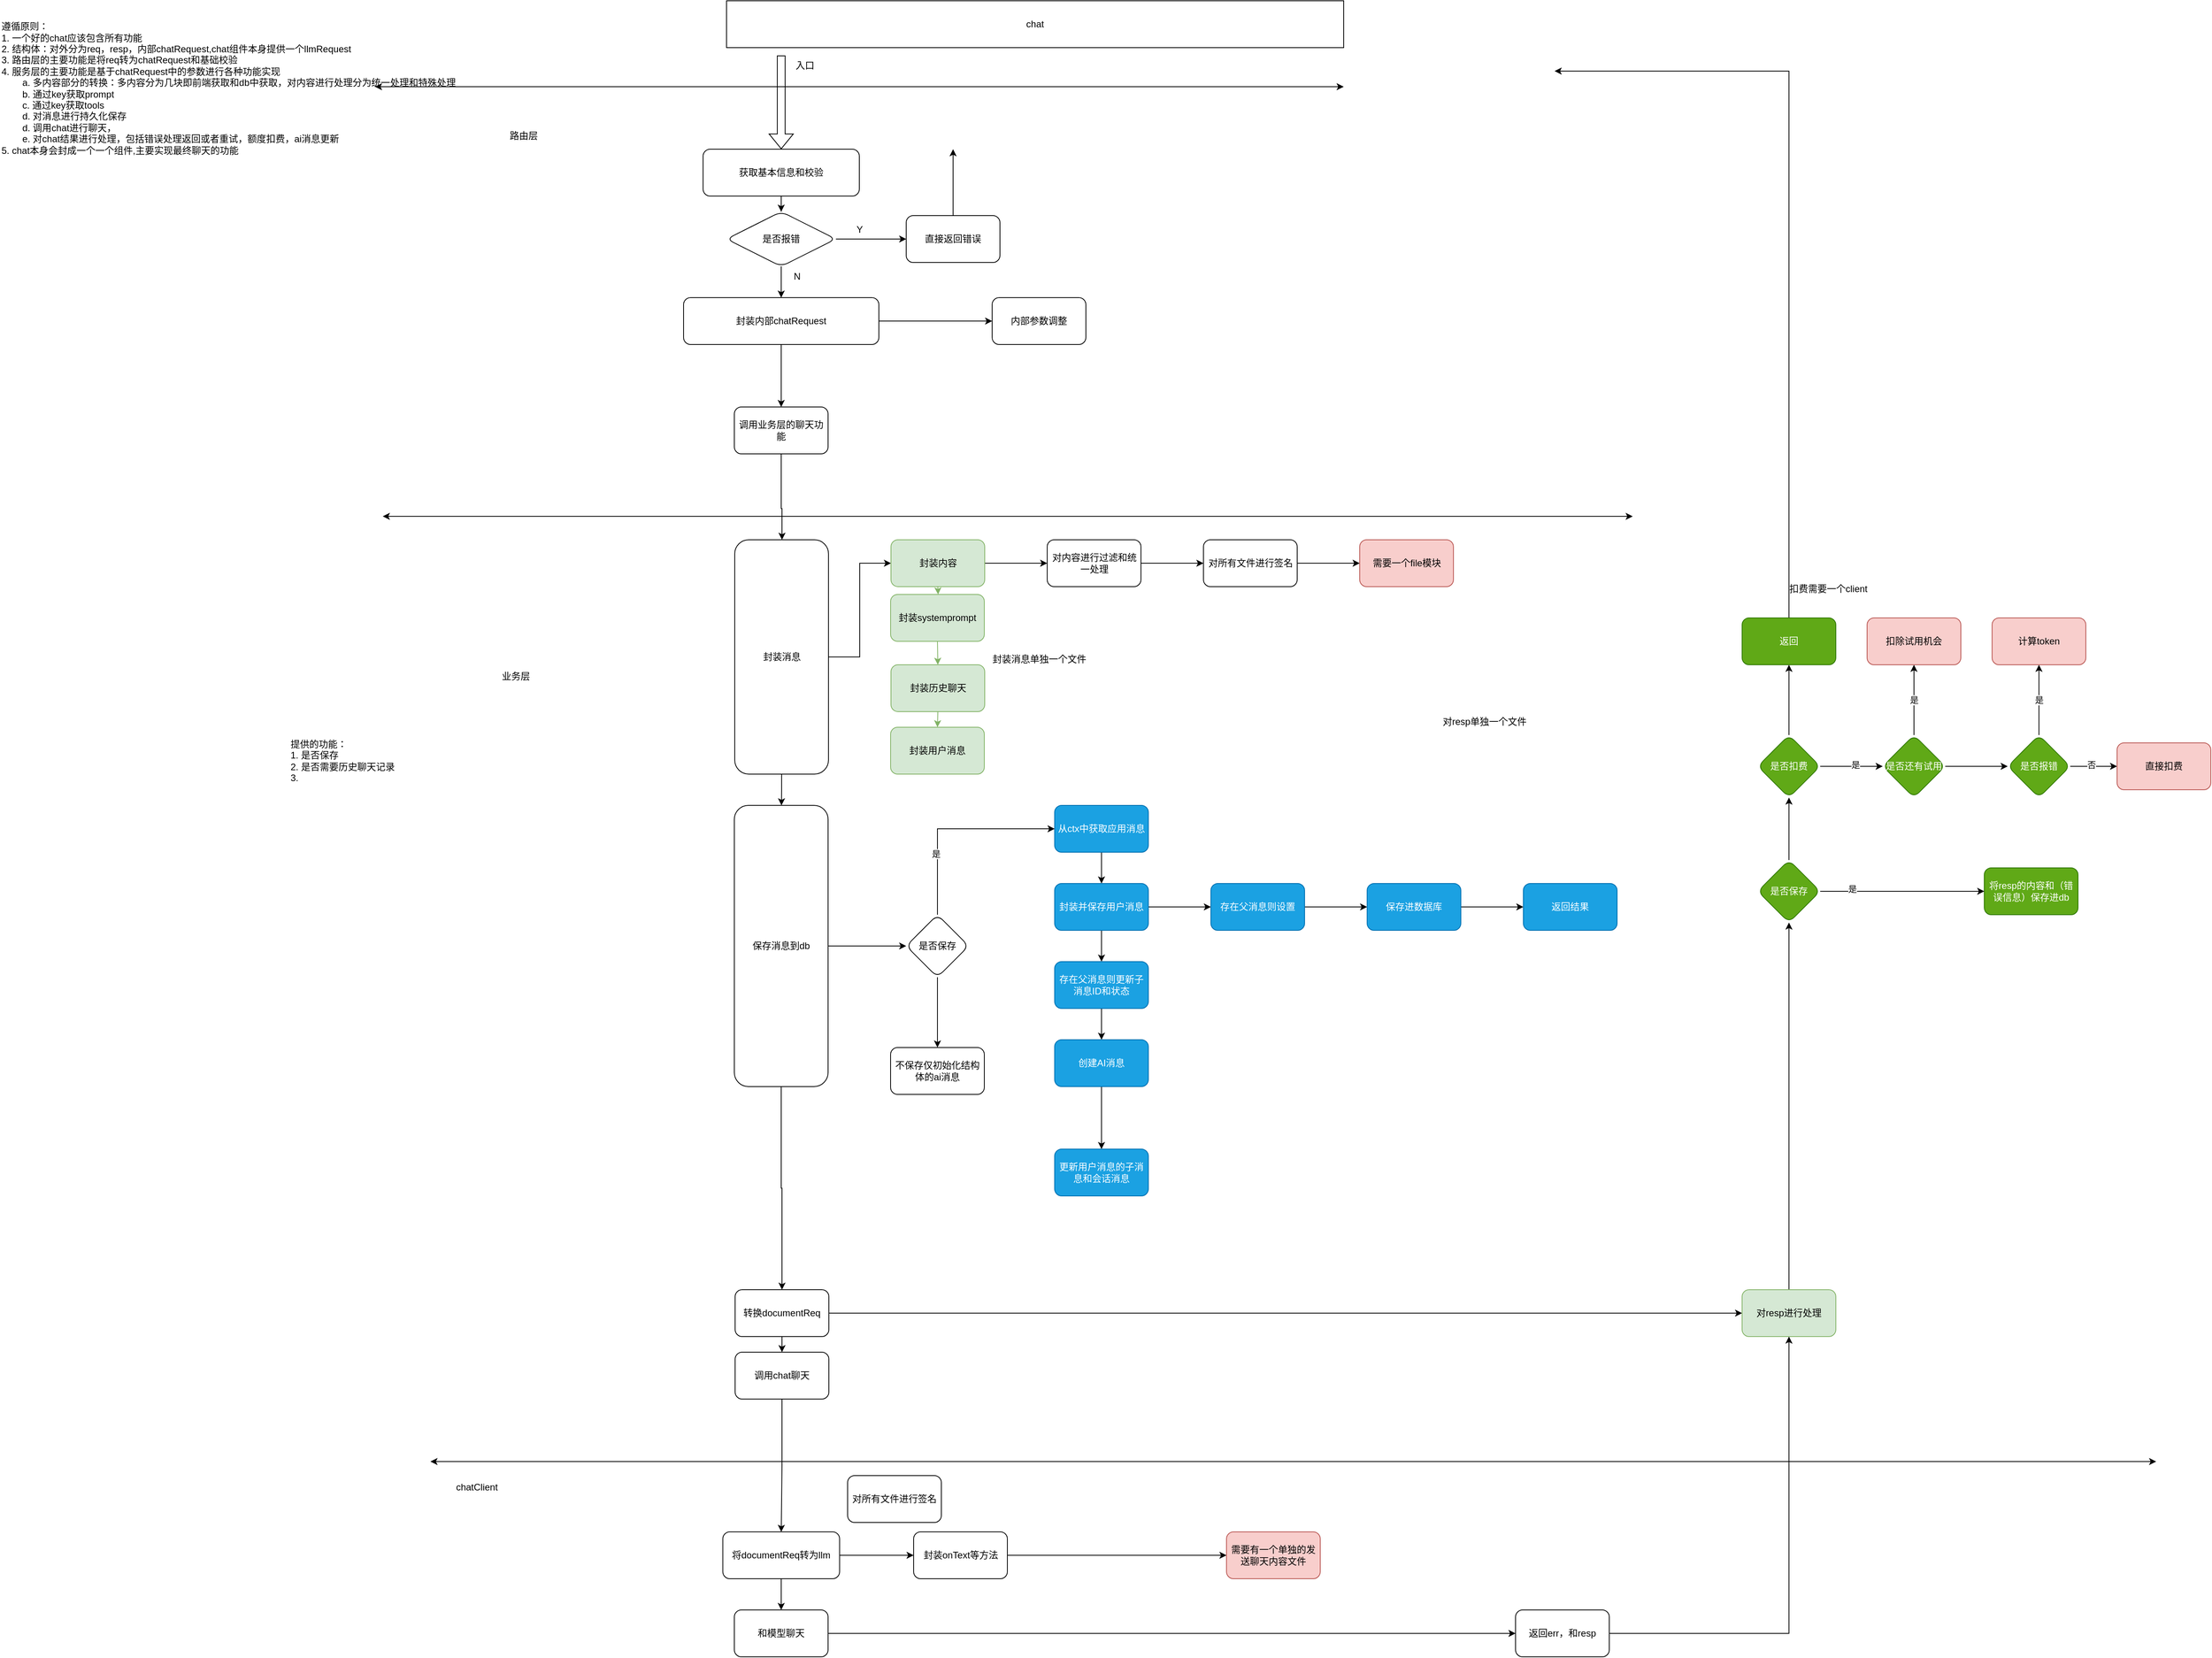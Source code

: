 <mxfile version="27.1.6">
  <diagram id="C5RBs43oDa-KdzZeNtuy" name="Page-1">
    <mxGraphModel dx="2672" dy="689" grid="1" gridSize="10" guides="1" tooltips="1" connect="1" arrows="1" fold="1" page="1" pageScale="1" pageWidth="827" pageHeight="1169" math="0" shadow="0">
      <root>
        <mxCell id="WIyWlLk6GJQsqaUBKTNV-0" />
        <mxCell id="WIyWlLk6GJQsqaUBKTNV-1" parent="WIyWlLk6GJQsqaUBKTNV-0" />
        <mxCell id="LP8oODeriV-j-1VuSuoN-0" value="chat" style="rounded=0;whiteSpace=wrap;html=1;" vertex="1" parent="WIyWlLk6GJQsqaUBKTNV-1">
          <mxGeometry x="20" y="130" width="790" height="60" as="geometry" />
        </mxCell>
        <mxCell id="LP8oODeriV-j-1VuSuoN-3" value="" style="shape=flexArrow;endArrow=classic;html=1;rounded=0;" edge="1" parent="WIyWlLk6GJQsqaUBKTNV-1">
          <mxGeometry width="50" height="50" relative="1" as="geometry">
            <mxPoint x="90" y="200" as="sourcePoint" />
            <mxPoint x="90" y="320" as="targetPoint" />
          </mxGeometry>
        </mxCell>
        <mxCell id="LP8oODeriV-j-1VuSuoN-4" value="" style="endArrow=classic;startArrow=classic;html=1;rounded=0;" edge="1" parent="WIyWlLk6GJQsqaUBKTNV-1">
          <mxGeometry width="50" height="50" relative="1" as="geometry">
            <mxPoint x="-430" y="240" as="sourcePoint" />
            <mxPoint x="810" y="240" as="targetPoint" />
            <Array as="points">
              <mxPoint x="420" y="240" />
            </Array>
          </mxGeometry>
        </mxCell>
        <mxCell id="LP8oODeriV-j-1VuSuoN-17" value="" style="edgeStyle=orthogonalEdgeStyle;rounded=0;orthogonalLoop=1;jettySize=auto;html=1;" edge="1" parent="WIyWlLk6GJQsqaUBKTNV-1" source="LP8oODeriV-j-1VuSuoN-5" target="LP8oODeriV-j-1VuSuoN-16">
          <mxGeometry relative="1" as="geometry" />
        </mxCell>
        <mxCell id="LP8oODeriV-j-1VuSuoN-5" value="获取基本信息和校验" style="rounded=1;whiteSpace=wrap;html=1;" vertex="1" parent="WIyWlLk6GJQsqaUBKTNV-1">
          <mxGeometry x="-10" y="320" width="200" height="60" as="geometry" />
        </mxCell>
        <mxCell id="LP8oODeriV-j-1VuSuoN-7" value="入口" style="text;html=1;align=center;verticalAlign=middle;resizable=0;points=[];autosize=1;strokeColor=none;fillColor=none;" vertex="1" parent="WIyWlLk6GJQsqaUBKTNV-1">
          <mxGeometry x="95" y="198" width="50" height="30" as="geometry" />
        </mxCell>
        <mxCell id="LP8oODeriV-j-1VuSuoN-8" value="路由层" style="text;html=1;align=center;verticalAlign=middle;resizable=0;points=[];autosize=1;strokeColor=none;fillColor=none;" vertex="1" parent="WIyWlLk6GJQsqaUBKTNV-1">
          <mxGeometry x="-270" y="288" width="60" height="30" as="geometry" />
        </mxCell>
        <mxCell id="LP8oODeriV-j-1VuSuoN-9" value="" style="endArrow=classic;startArrow=classic;html=1;rounded=0;" edge="1" parent="WIyWlLk6GJQsqaUBKTNV-1">
          <mxGeometry width="50" height="50" relative="1" as="geometry">
            <mxPoint x="-420" y="790" as="sourcePoint" />
            <mxPoint x="1180" y="790" as="targetPoint" />
            <Array as="points">
              <mxPoint x="790" y="790" />
            </Array>
          </mxGeometry>
        </mxCell>
        <mxCell id="LP8oODeriV-j-1VuSuoN-10" value="业务层" style="text;html=1;align=center;verticalAlign=middle;resizable=0;points=[];autosize=1;strokeColor=none;fillColor=none;" vertex="1" parent="WIyWlLk6GJQsqaUBKTNV-1">
          <mxGeometry x="-280" y="980" width="60" height="30" as="geometry" />
        </mxCell>
        <mxCell id="LP8oODeriV-j-1VuSuoN-11" value="遵循原则：&lt;div&gt;1. 一个好的chat应该包含所有功能&lt;/div&gt;&lt;div&gt;2. 结构体：对外分为req，resp，内部chatRequest,chat组件本身提供一个llmRequest&lt;/div&gt;&lt;div&gt;3. 路由层的主要功能是将req转为&lt;span style=&quot;background-color: transparent; color: light-dark(rgb(0, 0, 0), rgb(255, 255, 255));&quot;&gt;chatRequest和基础校验&lt;/span&gt;&lt;/div&gt;&lt;div&gt;&lt;span style=&quot;background-color: transparent; color: light-dark(rgb(0, 0, 0), rgb(255, 255, 255));&quot;&gt;4. 服务层的主要功能是基于&lt;/span&gt;&lt;span style=&quot;background-color: transparent; color: light-dark(rgb(0, 0, 0), rgb(255, 255, 255));&quot;&gt;chatRequest中的参数进行各种功能实现&lt;/span&gt;&lt;/div&gt;&lt;div&gt;&lt;span style=&quot;background-color: transparent; color: light-dark(rgb(0, 0, 0), rgb(255, 255, 255));&quot;&gt;&lt;span style=&quot;white-space: pre;&quot;&gt;&#x9;&lt;/span&gt;a. 多内容部分的转换：多内容分为几块即前端获取和db中获取，对内容进行处理分为统一处理和特殊处理&lt;br&gt;&lt;/span&gt;&lt;/div&gt;&lt;div&gt;&lt;span style=&quot;background-color: transparent; color: light-dark(rgb(0, 0, 0), rgb(255, 255, 255));&quot;&gt;&lt;span style=&quot;white-space: pre;&quot;&gt;&#x9;&lt;/span&gt;b. 通过key获取prompt&lt;/span&gt;&lt;/div&gt;&lt;div&gt;&lt;span style=&quot;background-color: transparent; color: light-dark(rgb(0, 0, 0), rgb(255, 255, 255));&quot;&gt;&lt;span style=&quot;white-space: pre;&quot;&gt;&lt;span style=&quot;white-space: pre;&quot;&gt;&#x9;&lt;/span&gt;c. 通过key获取tools&lt;/span&gt;&lt;/span&gt;&lt;/div&gt;&lt;div&gt;&lt;span style=&quot;background-color: transparent; color: light-dark(rgb(0, 0, 0), rgb(255, 255, 255));&quot;&gt;&lt;span style=&quot;white-space: pre;&quot;&gt;&lt;span style=&quot;white-space: pre;&quot;&gt;&#x9;&lt;/span&gt;d. 对消息进行持久化保存&lt;br&gt;&lt;/span&gt;&lt;/span&gt;&lt;/div&gt;&lt;div&gt;&lt;span style=&quot;background-color: transparent; color: light-dark(rgb(0, 0, 0), rgb(255, 255, 255));&quot;&gt;&lt;span style=&quot;white-space: pre;&quot;&gt;&lt;span style=&quot;white-space: pre;&quot;&gt;&#x9;&lt;/span&gt;d. 调用chat进行聊天，&lt;br&gt;&lt;/span&gt;&lt;span style=&quot;white-space: pre;&quot;&gt;&#x9;&lt;/span&gt;e. 对chat结果进行处理，包括错误处理返回或者重试，额度扣费，ai消息更新&lt;br&gt;&lt;/span&gt;&lt;/div&gt;&lt;div&gt;&lt;span style=&quot;background-color: transparent; color: light-dark(rgb(0, 0, 0), rgb(255, 255, 255));&quot;&gt;5.&amp;nbsp;&lt;/span&gt;&lt;span style=&quot;background-color: transparent; color: light-dark(rgb(0, 0, 0), rgb(255, 255, 255));&quot;&gt;chat本身会封成一个一个组件,主要实现最终聊天的功能&lt;/span&gt;&lt;/div&gt;&lt;div&gt;&lt;span style=&quot;background-color: transparent; color: light-dark(rgb(0, 0, 0), rgb(255, 255, 255));&quot;&gt;&lt;span style=&quot;white-space: pre;&quot;&gt;&#x9;&lt;/span&gt;&lt;br&gt;&lt;/span&gt;&lt;/div&gt;&lt;div&gt;&lt;span style=&quot;background-color: transparent; color: light-dark(rgb(0, 0, 0), rgb(255, 255, 255));&quot;&gt;&lt;br&gt;&lt;/span&gt;&lt;/div&gt;&lt;div&gt;&lt;span style=&quot;background-color: transparent; color: light-dark(rgb(0, 0, 0), rgb(255, 255, 255));&quot;&gt;&lt;br&gt;&lt;/span&gt;&lt;/div&gt;&lt;div&gt;&lt;span style=&quot;background-color: transparent; color: light-dark(rgb(0, 0, 0), rgb(255, 255, 255));&quot;&gt;&lt;br&gt;&lt;/span&gt;&lt;/div&gt;&lt;div&gt;&lt;span style=&quot;background-color: transparent; color: light-dark(rgb(0, 0, 0), rgb(255, 255, 255));&quot;&gt;&lt;br&gt;&lt;/span&gt;&lt;/div&gt;&lt;div&gt;&lt;span style=&quot;background-color: transparent; color: light-dark(rgb(0, 0, 0), rgb(255, 255, 255));&quot;&gt;&lt;br&gt;&lt;/span&gt;&lt;/div&gt;&lt;div&gt;&lt;br&gt;&lt;/div&gt;&lt;div&gt;&lt;br&gt;&lt;/div&gt;&lt;div&gt;&lt;br&gt;&lt;/div&gt;&lt;div&gt;&lt;br&gt;&lt;/div&gt;&lt;div&gt;&lt;br&gt;&lt;/div&gt;&lt;div&gt;&lt;br&gt;&lt;/div&gt;&lt;div&gt;&lt;br&gt;&lt;/div&gt;&lt;div&gt;&lt;br&gt;&lt;/div&gt;&lt;div&gt;&lt;br&gt;&lt;/div&gt;" style="text;html=1;align=left;verticalAlign=middle;resizable=0;points=[];autosize=1;strokeColor=none;fillColor=none;" vertex="1" parent="WIyWlLk6GJQsqaUBKTNV-1">
          <mxGeometry x="-910" y="150" width="600" height="400" as="geometry" />
        </mxCell>
        <mxCell id="LP8oODeriV-j-1VuSuoN-27" value="" style="edgeStyle=orthogonalEdgeStyle;rounded=0;orthogonalLoop=1;jettySize=auto;html=1;" edge="1" parent="WIyWlLk6GJQsqaUBKTNV-1" source="LP8oODeriV-j-1VuSuoN-12" target="LP8oODeriV-j-1VuSuoN-26">
          <mxGeometry relative="1" as="geometry" />
        </mxCell>
        <mxCell id="LP8oODeriV-j-1VuSuoN-168" value="" style="edgeStyle=orthogonalEdgeStyle;rounded=0;orthogonalLoop=1;jettySize=auto;html=1;" edge="1" parent="WIyWlLk6GJQsqaUBKTNV-1" source="LP8oODeriV-j-1VuSuoN-12" target="LP8oODeriV-j-1VuSuoN-167">
          <mxGeometry relative="1" as="geometry" />
        </mxCell>
        <mxCell id="LP8oODeriV-j-1VuSuoN-12" value="封装&lt;span style=&quot;text-align: left; text-wrap-mode: nowrap;&quot;&gt;内部chatRequest&lt;/span&gt;" style="whiteSpace=wrap;html=1;rounded=1;" vertex="1" parent="WIyWlLk6GJQsqaUBKTNV-1">
          <mxGeometry x="-35" y="510" width="250" height="60" as="geometry" />
        </mxCell>
        <mxCell id="LP8oODeriV-j-1VuSuoN-18" value="" style="edgeStyle=orthogonalEdgeStyle;rounded=0;orthogonalLoop=1;jettySize=auto;html=1;" edge="1" parent="WIyWlLk6GJQsqaUBKTNV-1" source="LP8oODeriV-j-1VuSuoN-16" target="LP8oODeriV-j-1VuSuoN-12">
          <mxGeometry relative="1" as="geometry" />
        </mxCell>
        <mxCell id="LP8oODeriV-j-1VuSuoN-21" value="" style="edgeStyle=orthogonalEdgeStyle;rounded=0;orthogonalLoop=1;jettySize=auto;html=1;" edge="1" parent="WIyWlLk6GJQsqaUBKTNV-1" source="LP8oODeriV-j-1VuSuoN-16" target="LP8oODeriV-j-1VuSuoN-20">
          <mxGeometry relative="1" as="geometry" />
        </mxCell>
        <mxCell id="LP8oODeriV-j-1VuSuoN-16" value="是否报错" style="rhombus;whiteSpace=wrap;html=1;rounded=1;" vertex="1" parent="WIyWlLk6GJQsqaUBKTNV-1">
          <mxGeometry x="20" y="400" width="140" height="70" as="geometry" />
        </mxCell>
        <mxCell id="LP8oODeriV-j-1VuSuoN-19" value="N" style="text;html=1;align=center;verticalAlign=middle;resizable=0;points=[];autosize=1;strokeColor=none;fillColor=none;" vertex="1" parent="WIyWlLk6GJQsqaUBKTNV-1">
          <mxGeometry x="95" y="468" width="30" height="30" as="geometry" />
        </mxCell>
        <mxCell id="LP8oODeriV-j-1VuSuoN-24" style="edgeStyle=orthogonalEdgeStyle;rounded=0;orthogonalLoop=1;jettySize=auto;html=1;exitX=0.5;exitY=0;exitDx=0;exitDy=0;" edge="1" parent="WIyWlLk6GJQsqaUBKTNV-1" source="LP8oODeriV-j-1VuSuoN-20">
          <mxGeometry relative="1" as="geometry">
            <mxPoint x="310" y="320" as="targetPoint" />
          </mxGeometry>
        </mxCell>
        <mxCell id="LP8oODeriV-j-1VuSuoN-20" value="直接返回错误" style="whiteSpace=wrap;html=1;rounded=1;" vertex="1" parent="WIyWlLk6GJQsqaUBKTNV-1">
          <mxGeometry x="250" y="405" width="120" height="60" as="geometry" />
        </mxCell>
        <mxCell id="LP8oODeriV-j-1VuSuoN-22" value="Y" style="text;html=1;align=center;verticalAlign=middle;resizable=0;points=[];autosize=1;strokeColor=none;fillColor=none;" vertex="1" parent="WIyWlLk6GJQsqaUBKTNV-1">
          <mxGeometry x="175" y="408" width="30" height="30" as="geometry" />
        </mxCell>
        <mxCell id="LP8oODeriV-j-1VuSuoN-28" style="edgeStyle=orthogonalEdgeStyle;rounded=0;orthogonalLoop=1;jettySize=auto;html=1;exitX=0.5;exitY=1;exitDx=0;exitDy=0;" edge="1" parent="WIyWlLk6GJQsqaUBKTNV-1" source="LP8oODeriV-j-1VuSuoN-26">
          <mxGeometry relative="1" as="geometry">
            <mxPoint x="91" y="820" as="targetPoint" />
            <Array as="points">
              <mxPoint x="90" y="780" />
              <mxPoint x="91" y="780" />
            </Array>
          </mxGeometry>
        </mxCell>
        <mxCell id="LP8oODeriV-j-1VuSuoN-26" value="调用业务层的聊天功能" style="whiteSpace=wrap;html=1;rounded=1;" vertex="1" parent="WIyWlLk6GJQsqaUBKTNV-1">
          <mxGeometry x="30" y="650" width="120" height="60" as="geometry" />
        </mxCell>
        <mxCell id="LP8oODeriV-j-1VuSuoN-49" value="" style="edgeStyle=orthogonalEdgeStyle;rounded=0;orthogonalLoop=1;jettySize=auto;html=1;" edge="1" parent="WIyWlLk6GJQsqaUBKTNV-1" source="LP8oODeriV-j-1VuSuoN-29" target="LP8oODeriV-j-1VuSuoN-48">
          <mxGeometry relative="1" as="geometry" />
        </mxCell>
        <mxCell id="LP8oODeriV-j-1VuSuoN-77" style="edgeStyle=orthogonalEdgeStyle;rounded=0;orthogonalLoop=1;jettySize=auto;html=1;exitX=0.5;exitY=1;exitDx=0;exitDy=0;" edge="1" parent="WIyWlLk6GJQsqaUBKTNV-1" source="LP8oODeriV-j-1VuSuoN-29">
          <mxGeometry relative="1" as="geometry">
            <mxPoint x="90.333" y="1160" as="targetPoint" />
          </mxGeometry>
        </mxCell>
        <mxCell id="LP8oODeriV-j-1VuSuoN-29" value="封装消息" style="rounded=1;whiteSpace=wrap;html=1;" vertex="1" parent="WIyWlLk6GJQsqaUBKTNV-1">
          <mxGeometry x="30.5" y="820" width="120" height="300" as="geometry" />
        </mxCell>
        <mxCell id="LP8oODeriV-j-1VuSuoN-33" value="封装用户消息" style="whiteSpace=wrap;html=1;rounded=1;fillColor=#d5e8d4;strokeColor=#82b366;" vertex="1" parent="WIyWlLk6GJQsqaUBKTNV-1">
          <mxGeometry x="230.0" y="1060.0" width="120" height="60" as="geometry" />
        </mxCell>
        <mxCell id="LP8oODeriV-j-1VuSuoN-52" style="edgeStyle=orthogonalEdgeStyle;rounded=0;orthogonalLoop=1;jettySize=auto;html=1;exitX=0.5;exitY=1;exitDx=0;exitDy=0;entryX=0.5;entryY=0;entryDx=0;entryDy=0;fillColor=#d5e8d4;strokeColor=#82b366;" edge="1" parent="WIyWlLk6GJQsqaUBKTNV-1" source="LP8oODeriV-j-1VuSuoN-39" target="LP8oODeriV-j-1VuSuoN-31">
          <mxGeometry relative="1" as="geometry" />
        </mxCell>
        <mxCell id="LP8oODeriV-j-1VuSuoN-39" value="封装systemprompt" style="whiteSpace=wrap;html=1;rounded=1;fillColor=#d5e8d4;strokeColor=#82b366;" vertex="1" parent="WIyWlLk6GJQsqaUBKTNV-1">
          <mxGeometry x="230.0" y="890.0" width="120" height="60" as="geometry" />
        </mxCell>
        <mxCell id="LP8oODeriV-j-1VuSuoN-51" style="edgeStyle=orthogonalEdgeStyle;rounded=0;orthogonalLoop=1;jettySize=auto;html=1;exitX=0.5;exitY=1;exitDx=0;exitDy=0;entryX=0.5;entryY=0;entryDx=0;entryDy=0;fillColor=#d5e8d4;strokeColor=#82b366;" edge="1" parent="WIyWlLk6GJQsqaUBKTNV-1" source="LP8oODeriV-j-1VuSuoN-31" target="LP8oODeriV-j-1VuSuoN-33">
          <mxGeometry relative="1" as="geometry" />
        </mxCell>
        <mxCell id="LP8oODeriV-j-1VuSuoN-31" value="封装历史聊天" style="whiteSpace=wrap;html=1;rounded=1;fillColor=#d5e8d4;strokeColor=#82b366;" vertex="1" parent="WIyWlLk6GJQsqaUBKTNV-1">
          <mxGeometry x="230.5" y="980.0" width="120" height="60" as="geometry" />
        </mxCell>
        <mxCell id="LP8oODeriV-j-1VuSuoN-55" value="" style="edgeStyle=orthogonalEdgeStyle;rounded=0;orthogonalLoop=1;jettySize=auto;html=1;" edge="1" parent="WIyWlLk6GJQsqaUBKTNV-1" source="LP8oODeriV-j-1VuSuoN-48" target="LP8oODeriV-j-1VuSuoN-54">
          <mxGeometry relative="1" as="geometry" />
        </mxCell>
        <mxCell id="LP8oODeriV-j-1VuSuoN-58" style="edgeStyle=orthogonalEdgeStyle;rounded=0;orthogonalLoop=1;jettySize=auto;html=1;exitX=0.5;exitY=1;exitDx=0;exitDy=0;fillColor=#d5e8d4;strokeColor=#82b366;" edge="1" parent="WIyWlLk6GJQsqaUBKTNV-1" source="LP8oODeriV-j-1VuSuoN-48">
          <mxGeometry relative="1" as="geometry">
            <mxPoint x="290.842" y="890" as="targetPoint" />
          </mxGeometry>
        </mxCell>
        <mxCell id="LP8oODeriV-j-1VuSuoN-48" value="封装内容" style="whiteSpace=wrap;html=1;rounded=1;fillColor=#d5e8d4;strokeColor=#82b366;" vertex="1" parent="WIyWlLk6GJQsqaUBKTNV-1">
          <mxGeometry x="230.5" y="820.0" width="120" height="60" as="geometry" />
        </mxCell>
        <mxCell id="LP8oODeriV-j-1VuSuoN-86" value="" style="edgeStyle=orthogonalEdgeStyle;rounded=0;orthogonalLoop=1;jettySize=auto;html=1;" edge="1" parent="WIyWlLk6GJQsqaUBKTNV-1" source="LP8oODeriV-j-1VuSuoN-54" target="LP8oODeriV-j-1VuSuoN-85">
          <mxGeometry relative="1" as="geometry" />
        </mxCell>
        <mxCell id="LP8oODeriV-j-1VuSuoN-54" value="对内容进行过滤和统一处理" style="whiteSpace=wrap;html=1;rounded=1;" vertex="1" parent="WIyWlLk6GJQsqaUBKTNV-1">
          <mxGeometry x="430.5" y="820.0" width="120" height="60" as="geometry" />
        </mxCell>
        <mxCell id="LP8oODeriV-j-1VuSuoN-72" value="" style="edgeStyle=orthogonalEdgeStyle;rounded=0;orthogonalLoop=1;jettySize=auto;html=1;" edge="1" parent="WIyWlLk6GJQsqaUBKTNV-1" source="LP8oODeriV-j-1VuSuoN-59" target="LP8oODeriV-j-1VuSuoN-71">
          <mxGeometry relative="1" as="geometry" />
        </mxCell>
        <mxCell id="LP8oODeriV-j-1VuSuoN-59" value="调用chat聊天" style="whiteSpace=wrap;html=1;rounded=1;" vertex="1" parent="WIyWlLk6GJQsqaUBKTNV-1">
          <mxGeometry x="31" y="1860" width="120" height="60" as="geometry" />
        </mxCell>
        <mxCell id="LP8oODeriV-j-1VuSuoN-61" value="" style="endArrow=classic;startArrow=classic;html=1;rounded=0;" edge="1" parent="WIyWlLk6GJQsqaUBKTNV-1">
          <mxGeometry width="50" height="50" relative="1" as="geometry">
            <mxPoint x="-359" y="2000" as="sourcePoint" />
            <mxPoint x="1850" y="2000" as="targetPoint" />
            <Array as="points">
              <mxPoint x="851" y="2000" />
            </Array>
          </mxGeometry>
        </mxCell>
        <mxCell id="LP8oODeriV-j-1VuSuoN-62" value="chatClient" style="text;html=1;align=center;verticalAlign=middle;resizable=0;points=[];autosize=1;strokeColor=none;fillColor=none;" vertex="1" parent="WIyWlLk6GJQsqaUBKTNV-1">
          <mxGeometry x="-340" y="2018" width="80" height="30" as="geometry" />
        </mxCell>
        <mxCell id="LP8oODeriV-j-1VuSuoN-69" style="edgeStyle=orthogonalEdgeStyle;rounded=0;orthogonalLoop=1;jettySize=auto;html=1;exitX=0.5;exitY=1;exitDx=0;exitDy=0;entryX=0.5;entryY=0;entryDx=0;entryDy=0;" edge="1" parent="WIyWlLk6GJQsqaUBKTNV-1" source="LP8oODeriV-j-1VuSuoN-63" target="LP8oODeriV-j-1VuSuoN-59">
          <mxGeometry relative="1" as="geometry" />
        </mxCell>
        <mxCell id="LP8oODeriV-j-1VuSuoN-144" style="edgeStyle=orthogonalEdgeStyle;rounded=0;orthogonalLoop=1;jettySize=auto;html=1;exitX=1;exitY=0.5;exitDx=0;exitDy=0;entryX=0;entryY=0.5;entryDx=0;entryDy=0;" edge="1" parent="WIyWlLk6GJQsqaUBKTNV-1" source="LP8oODeriV-j-1VuSuoN-63" target="LP8oODeriV-j-1VuSuoN-97">
          <mxGeometry relative="1" as="geometry" />
        </mxCell>
        <mxCell id="LP8oODeriV-j-1VuSuoN-63" value="转换documentReq" style="whiteSpace=wrap;html=1;rounded=1;" vertex="1" parent="WIyWlLk6GJQsqaUBKTNV-1">
          <mxGeometry x="31" y="1780" width="120" height="60" as="geometry" />
        </mxCell>
        <mxCell id="LP8oODeriV-j-1VuSuoN-73" style="edgeStyle=orthogonalEdgeStyle;rounded=0;orthogonalLoop=1;jettySize=auto;html=1;exitX=0.5;exitY=1;exitDx=0;exitDy=0;" edge="1" parent="WIyWlLk6GJQsqaUBKTNV-1" source="LP8oODeriV-j-1VuSuoN-71" target="LP8oODeriV-j-1VuSuoN-80">
          <mxGeometry relative="1" as="geometry">
            <mxPoint x="90" y="2220" as="targetPoint" />
          </mxGeometry>
        </mxCell>
        <mxCell id="LP8oODeriV-j-1VuSuoN-82" value="" style="edgeStyle=orthogonalEdgeStyle;rounded=0;orthogonalLoop=1;jettySize=auto;html=1;" edge="1" parent="WIyWlLk6GJQsqaUBKTNV-1" source="LP8oODeriV-j-1VuSuoN-71" target="LP8oODeriV-j-1VuSuoN-81">
          <mxGeometry relative="1" as="geometry" />
        </mxCell>
        <mxCell id="LP8oODeriV-j-1VuSuoN-71" value="将documentReq转为llm" style="whiteSpace=wrap;html=1;rounded=1;" vertex="1" parent="WIyWlLk6GJQsqaUBKTNV-1">
          <mxGeometry x="15.25" y="2090" width="149.5" height="60" as="geometry" />
        </mxCell>
        <mxCell id="LP8oODeriV-j-1VuSuoN-79" style="edgeStyle=orthogonalEdgeStyle;rounded=0;orthogonalLoop=1;jettySize=auto;html=1;exitX=0.5;exitY=1;exitDx=0;exitDy=0;" edge="1" parent="WIyWlLk6GJQsqaUBKTNV-1" source="LP8oODeriV-j-1VuSuoN-78" target="LP8oODeriV-j-1VuSuoN-63">
          <mxGeometry relative="1" as="geometry" />
        </mxCell>
        <mxCell id="LP8oODeriV-j-1VuSuoN-159" value="" style="edgeStyle=orthogonalEdgeStyle;rounded=0;orthogonalLoop=1;jettySize=auto;html=1;" edge="1" parent="WIyWlLk6GJQsqaUBKTNV-1" source="LP8oODeriV-j-1VuSuoN-78" target="LP8oODeriV-j-1VuSuoN-158">
          <mxGeometry relative="1" as="geometry" />
        </mxCell>
        <mxCell id="LP8oODeriV-j-1VuSuoN-78" value="保存消息到db" style="rounded=1;whiteSpace=wrap;html=1;" vertex="1" parent="WIyWlLk6GJQsqaUBKTNV-1">
          <mxGeometry x="30" y="1160" width="120" height="360" as="geometry" />
        </mxCell>
        <mxCell id="LP8oODeriV-j-1VuSuoN-96" value="" style="edgeStyle=orthogonalEdgeStyle;rounded=0;orthogonalLoop=1;jettySize=auto;html=1;" edge="1" parent="WIyWlLk6GJQsqaUBKTNV-1" source="LP8oODeriV-j-1VuSuoN-80" target="LP8oODeriV-j-1VuSuoN-95">
          <mxGeometry relative="1" as="geometry" />
        </mxCell>
        <mxCell id="LP8oODeriV-j-1VuSuoN-80" value="和模型聊天" style="rounded=1;whiteSpace=wrap;html=1;" vertex="1" parent="WIyWlLk6GJQsqaUBKTNV-1">
          <mxGeometry x="30" y="2190" width="120" height="60" as="geometry" />
        </mxCell>
        <mxCell id="LP8oODeriV-j-1VuSuoN-84" value="" style="edgeStyle=orthogonalEdgeStyle;rounded=0;orthogonalLoop=1;jettySize=auto;html=1;" edge="1" parent="WIyWlLk6GJQsqaUBKTNV-1" source="LP8oODeriV-j-1VuSuoN-81" target="LP8oODeriV-j-1VuSuoN-83">
          <mxGeometry relative="1" as="geometry" />
        </mxCell>
        <mxCell id="LP8oODeriV-j-1VuSuoN-81" value="封装onText等方法" style="whiteSpace=wrap;html=1;rounded=1;" vertex="1" parent="WIyWlLk6GJQsqaUBKTNV-1">
          <mxGeometry x="259.5" y="2090" width="120" height="60" as="geometry" />
        </mxCell>
        <mxCell id="LP8oODeriV-j-1VuSuoN-83" value="需要有一个单独的发送聊天内容文件" style="whiteSpace=wrap;html=1;rounded=1;fillColor=#f8cecc;strokeColor=#b85450;" vertex="1" parent="WIyWlLk6GJQsqaUBKTNV-1">
          <mxGeometry x="660" y="2090" width="120" height="60" as="geometry" />
        </mxCell>
        <mxCell id="LP8oODeriV-j-1VuSuoN-88" value="" style="edgeStyle=orthogonalEdgeStyle;rounded=0;orthogonalLoop=1;jettySize=auto;html=1;" edge="1" parent="WIyWlLk6GJQsqaUBKTNV-1" source="LP8oODeriV-j-1VuSuoN-85" target="LP8oODeriV-j-1VuSuoN-87">
          <mxGeometry relative="1" as="geometry" />
        </mxCell>
        <mxCell id="LP8oODeriV-j-1VuSuoN-85" value="对所有文件进行签名" style="whiteSpace=wrap;html=1;rounded=1;" vertex="1" parent="WIyWlLk6GJQsqaUBKTNV-1">
          <mxGeometry x="630.5" y="820.0" width="120" height="60" as="geometry" />
        </mxCell>
        <mxCell id="LP8oODeriV-j-1VuSuoN-87" value="需要一个file模块" style="whiteSpace=wrap;html=1;rounded=1;fillColor=#f8cecc;strokeColor=#b85450;" vertex="1" parent="WIyWlLk6GJQsqaUBKTNV-1">
          <mxGeometry x="830.5" y="820.0" width="120" height="60" as="geometry" />
        </mxCell>
        <mxCell id="LP8oODeriV-j-1VuSuoN-91" value="封装消息单独一个文件" style="text;html=1;align=center;verticalAlign=middle;resizable=0;points=[];autosize=1;strokeColor=none;fillColor=none;" vertex="1" parent="WIyWlLk6GJQsqaUBKTNV-1">
          <mxGeometry x="350" y="958" width="140" height="30" as="geometry" />
        </mxCell>
        <mxCell id="LP8oODeriV-j-1VuSuoN-147" value="" style="edgeStyle=orthogonalEdgeStyle;rounded=0;orthogonalLoop=1;jettySize=auto;html=1;" edge="1" parent="WIyWlLk6GJQsqaUBKTNV-1" source="LP8oODeriV-j-1VuSuoN-92" target="LP8oODeriV-j-1VuSuoN-146">
          <mxGeometry relative="1" as="geometry" />
        </mxCell>
        <mxCell id="LP8oODeriV-j-1VuSuoN-92" value="从ctx中获取应用消息" style="whiteSpace=wrap;html=1;fillColor=#1ba1e2;strokeColor=#006EAF;rounded=1;fontColor=#ffffff;" vertex="1" parent="WIyWlLk6GJQsqaUBKTNV-1">
          <mxGeometry x="440" y="1160" width="120" height="60" as="geometry" />
        </mxCell>
        <mxCell id="LP8oODeriV-j-1VuSuoN-94" value="提供的功能：&lt;div&gt;1. 是否保存&lt;/div&gt;&lt;div&gt;2. 是否需要历史聊天记录&lt;/div&gt;&lt;div&gt;3.&amp;nbsp;&lt;/div&gt;" style="text;html=1;align=left;verticalAlign=middle;resizable=0;points=[];autosize=1;strokeColor=none;fillColor=none;" vertex="1" parent="WIyWlLk6GJQsqaUBKTNV-1">
          <mxGeometry x="-540" y="1068" width="160" height="70" as="geometry" />
        </mxCell>
        <mxCell id="LP8oODeriV-j-1VuSuoN-98" value="" style="edgeStyle=orthogonalEdgeStyle;rounded=0;orthogonalLoop=1;jettySize=auto;html=1;" edge="1" parent="WIyWlLk6GJQsqaUBKTNV-1" source="LP8oODeriV-j-1VuSuoN-95" target="LP8oODeriV-j-1VuSuoN-97">
          <mxGeometry relative="1" as="geometry" />
        </mxCell>
        <mxCell id="LP8oODeriV-j-1VuSuoN-95" value="返回err，和resp" style="whiteSpace=wrap;html=1;rounded=1;" vertex="1" parent="WIyWlLk6GJQsqaUBKTNV-1">
          <mxGeometry x="1030" y="2190" width="120" height="60" as="geometry" />
        </mxCell>
        <mxCell id="LP8oODeriV-j-1VuSuoN-111" value="" style="edgeStyle=orthogonalEdgeStyle;rounded=0;orthogonalLoop=1;jettySize=auto;html=1;" edge="1" parent="WIyWlLk6GJQsqaUBKTNV-1" source="LP8oODeriV-j-1VuSuoN-97" target="LP8oODeriV-j-1VuSuoN-110">
          <mxGeometry relative="1" as="geometry" />
        </mxCell>
        <mxCell id="LP8oODeriV-j-1VuSuoN-97" value="对resp进行处理" style="whiteSpace=wrap;html=1;rounded=1;fillColor=#d5e8d4;strokeColor=#82b366;" vertex="1" parent="WIyWlLk6GJQsqaUBKTNV-1">
          <mxGeometry x="1320" y="1780" width="120" height="60" as="geometry" />
        </mxCell>
        <mxCell id="LP8oODeriV-j-1VuSuoN-101" value="将resp的内容和（错误信息）保存进db" style="whiteSpace=wrap;html=1;rounded=1;fillColor=#60a917;strokeColor=#2D7600;fontColor=#ffffff;" vertex="1" parent="WIyWlLk6GJQsqaUBKTNV-1">
          <mxGeometry x="1630" y="1240" width="120" height="60" as="geometry" />
        </mxCell>
        <mxCell id="LP8oODeriV-j-1VuSuoN-113" value="" style="edgeStyle=orthogonalEdgeStyle;rounded=0;orthogonalLoop=1;jettySize=auto;html=1;entryX=0;entryY=0.5;entryDx=0;entryDy=0;" edge="1" parent="WIyWlLk6GJQsqaUBKTNV-1" source="LP8oODeriV-j-1VuSuoN-110" target="LP8oODeriV-j-1VuSuoN-101">
          <mxGeometry relative="1" as="geometry">
            <mxPoint x="1480" y="1270" as="targetPoint" />
          </mxGeometry>
        </mxCell>
        <mxCell id="LP8oODeriV-j-1VuSuoN-121" value="是" style="edgeLabel;html=1;align=center;verticalAlign=middle;resizable=0;points=[];" vertex="1" connectable="0" parent="LP8oODeriV-j-1VuSuoN-113">
          <mxGeometry x="-0.616" y="3" relative="1" as="geometry">
            <mxPoint as="offset" />
          </mxGeometry>
        </mxCell>
        <mxCell id="LP8oODeriV-j-1VuSuoN-117" value="" style="edgeStyle=orthogonalEdgeStyle;rounded=0;orthogonalLoop=1;jettySize=auto;html=1;" edge="1" parent="WIyWlLk6GJQsqaUBKTNV-1" source="LP8oODeriV-j-1VuSuoN-110" target="LP8oODeriV-j-1VuSuoN-116">
          <mxGeometry relative="1" as="geometry" />
        </mxCell>
        <mxCell id="LP8oODeriV-j-1VuSuoN-110" value="是否保存" style="rhombus;whiteSpace=wrap;html=1;rounded=1;fillColor=#60a917;strokeColor=#2D7600;fontColor=#ffffff;" vertex="1" parent="WIyWlLk6GJQsqaUBKTNV-1">
          <mxGeometry x="1340" y="1230" width="80" height="80" as="geometry" />
        </mxCell>
        <mxCell id="LP8oODeriV-j-1VuSuoN-119" value="" style="edgeStyle=orthogonalEdgeStyle;rounded=0;orthogonalLoop=1;jettySize=auto;html=1;" edge="1" parent="WIyWlLk6GJQsqaUBKTNV-1" source="LP8oODeriV-j-1VuSuoN-116" target="LP8oODeriV-j-1VuSuoN-118">
          <mxGeometry relative="1" as="geometry" />
        </mxCell>
        <mxCell id="LP8oODeriV-j-1VuSuoN-120" value="是" style="edgeLabel;html=1;align=center;verticalAlign=middle;resizable=0;points=[];" vertex="1" connectable="0" parent="LP8oODeriV-j-1VuSuoN-119">
          <mxGeometry x="0.113" y="2" relative="1" as="geometry">
            <mxPoint as="offset" />
          </mxGeometry>
        </mxCell>
        <mxCell id="LP8oODeriV-j-1VuSuoN-141" value="" style="edgeStyle=orthogonalEdgeStyle;rounded=0;orthogonalLoop=1;jettySize=auto;html=1;" edge="1" parent="WIyWlLk6GJQsqaUBKTNV-1" source="LP8oODeriV-j-1VuSuoN-116" target="LP8oODeriV-j-1VuSuoN-140">
          <mxGeometry relative="1" as="geometry" />
        </mxCell>
        <mxCell id="LP8oODeriV-j-1VuSuoN-116" value="是否扣费" style="rhombus;whiteSpace=wrap;html=1;rounded=1;fillColor=#60a917;strokeColor=#2D7600;fontColor=#ffffff;" vertex="1" parent="WIyWlLk6GJQsqaUBKTNV-1">
          <mxGeometry x="1340" y="1070" width="80" height="80" as="geometry" />
        </mxCell>
        <mxCell id="LP8oODeriV-j-1VuSuoN-131" value="是" style="edgeStyle=orthogonalEdgeStyle;rounded=0;orthogonalLoop=1;jettySize=auto;html=1;" edge="1" parent="WIyWlLk6GJQsqaUBKTNV-1" source="LP8oODeriV-j-1VuSuoN-118" target="LP8oODeriV-j-1VuSuoN-130">
          <mxGeometry relative="1" as="geometry" />
        </mxCell>
        <mxCell id="LP8oODeriV-j-1VuSuoN-134" value="" style="edgeStyle=orthogonalEdgeStyle;rounded=0;orthogonalLoop=1;jettySize=auto;html=1;" edge="1" parent="WIyWlLk6GJQsqaUBKTNV-1" source="LP8oODeriV-j-1VuSuoN-118" target="LP8oODeriV-j-1VuSuoN-133">
          <mxGeometry relative="1" as="geometry" />
        </mxCell>
        <mxCell id="LP8oODeriV-j-1VuSuoN-118" value="是否还有试用" style="rhombus;whiteSpace=wrap;html=1;rounded=1;fillColor=#60a917;strokeColor=#2D7600;fontColor=#ffffff;" vertex="1" parent="WIyWlLk6GJQsqaUBKTNV-1">
          <mxGeometry x="1500" y="1070" width="80" height="80" as="geometry" />
        </mxCell>
        <mxCell id="LP8oODeriV-j-1VuSuoN-130" value="扣除试用机会" style="whiteSpace=wrap;html=1;rounded=1;fillColor=#f8cecc;strokeColor=#b85450;" vertex="1" parent="WIyWlLk6GJQsqaUBKTNV-1">
          <mxGeometry x="1480" y="920" width="120" height="60" as="geometry" />
        </mxCell>
        <mxCell id="LP8oODeriV-j-1VuSuoN-136" value="" style="edgeStyle=orthogonalEdgeStyle;rounded=0;orthogonalLoop=1;jettySize=auto;html=1;" edge="1" parent="WIyWlLk6GJQsqaUBKTNV-1" source="LP8oODeriV-j-1VuSuoN-133" target="LP8oODeriV-j-1VuSuoN-135">
          <mxGeometry relative="1" as="geometry" />
        </mxCell>
        <mxCell id="LP8oODeriV-j-1VuSuoN-137" value="否" style="edgeLabel;html=1;align=center;verticalAlign=middle;resizable=0;points=[];" vertex="1" connectable="0" parent="LP8oODeriV-j-1VuSuoN-136">
          <mxGeometry x="-0.112" y="2" relative="1" as="geometry">
            <mxPoint as="offset" />
          </mxGeometry>
        </mxCell>
        <mxCell id="LP8oODeriV-j-1VuSuoN-139" value="是" style="edgeStyle=orthogonalEdgeStyle;rounded=0;orthogonalLoop=1;jettySize=auto;html=1;" edge="1" parent="WIyWlLk6GJQsqaUBKTNV-1" source="LP8oODeriV-j-1VuSuoN-133" target="LP8oODeriV-j-1VuSuoN-138">
          <mxGeometry relative="1" as="geometry" />
        </mxCell>
        <mxCell id="LP8oODeriV-j-1VuSuoN-133" value="是否报错" style="rhombus;whiteSpace=wrap;html=1;rounded=1;fillColor=#60a917;strokeColor=#2D7600;fontColor=#ffffff;" vertex="1" parent="WIyWlLk6GJQsqaUBKTNV-1">
          <mxGeometry x="1660" y="1070" width="80" height="80" as="geometry" />
        </mxCell>
        <mxCell id="LP8oODeriV-j-1VuSuoN-135" value="直接扣费" style="whiteSpace=wrap;html=1;rounded=1;fillColor=#f8cecc;strokeColor=#b85450;" vertex="1" parent="WIyWlLk6GJQsqaUBKTNV-1">
          <mxGeometry x="1800" y="1080" width="120" height="60" as="geometry" />
        </mxCell>
        <mxCell id="LP8oODeriV-j-1VuSuoN-138" value="计算token" style="whiteSpace=wrap;html=1;rounded=1;fillColor=#f8cecc;strokeColor=#b85450;" vertex="1" parent="WIyWlLk6GJQsqaUBKTNV-1">
          <mxGeometry x="1640" y="920" width="120" height="60" as="geometry" />
        </mxCell>
        <mxCell id="LP8oODeriV-j-1VuSuoN-142" style="edgeStyle=orthogonalEdgeStyle;rounded=0;orthogonalLoop=1;jettySize=auto;html=1;" edge="1" parent="WIyWlLk6GJQsqaUBKTNV-1" source="LP8oODeriV-j-1VuSuoN-140">
          <mxGeometry relative="1" as="geometry">
            <mxPoint x="1080" y="220" as="targetPoint" />
            <Array as="points">
              <mxPoint x="1380" y="220" />
            </Array>
          </mxGeometry>
        </mxCell>
        <mxCell id="LP8oODeriV-j-1VuSuoN-140" value="返回" style="whiteSpace=wrap;html=1;rounded=1;fillColor=#60a917;strokeColor=#2D7600;fontColor=#ffffff;" vertex="1" parent="WIyWlLk6GJQsqaUBKTNV-1">
          <mxGeometry x="1320" y="920" width="120" height="60" as="geometry" />
        </mxCell>
        <mxCell id="LP8oODeriV-j-1VuSuoN-143" value="对resp单独一个文件" style="text;html=1;align=center;verticalAlign=middle;resizable=0;points=[];autosize=1;strokeColor=none;fillColor=none;" vertex="1" parent="WIyWlLk6GJQsqaUBKTNV-1">
          <mxGeometry x="925" y="1038" width="130" height="30" as="geometry" />
        </mxCell>
        <mxCell id="LP8oODeriV-j-1VuSuoN-145" value="扣费需要一个client" style="text;html=1;align=center;verticalAlign=middle;resizable=0;points=[];autosize=1;strokeColor=none;fillColor=none;" vertex="1" parent="WIyWlLk6GJQsqaUBKTNV-1">
          <mxGeometry x="1370" y="868" width="120" height="30" as="geometry" />
        </mxCell>
        <mxCell id="LP8oODeriV-j-1VuSuoN-149" value="" style="edgeStyle=orthogonalEdgeStyle;rounded=0;orthogonalLoop=1;jettySize=auto;html=1;" edge="1" parent="WIyWlLk6GJQsqaUBKTNV-1" source="LP8oODeriV-j-1VuSuoN-146" target="LP8oODeriV-j-1VuSuoN-148">
          <mxGeometry relative="1" as="geometry" />
        </mxCell>
        <mxCell id="LP8oODeriV-j-1VuSuoN-151" value="" style="edgeStyle=orthogonalEdgeStyle;rounded=0;orthogonalLoop=1;jettySize=auto;html=1;" edge="1" parent="WIyWlLk6GJQsqaUBKTNV-1" source="LP8oODeriV-j-1VuSuoN-146" target="LP8oODeriV-j-1VuSuoN-150">
          <mxGeometry relative="1" as="geometry" />
        </mxCell>
        <mxCell id="LP8oODeriV-j-1VuSuoN-146" value="封装并保存用户消息" style="whiteSpace=wrap;html=1;fillColor=#1ba1e2;strokeColor=#006EAF;fontColor=#ffffff;rounded=1;" vertex="1" parent="WIyWlLk6GJQsqaUBKTNV-1">
          <mxGeometry x="440" y="1260" width="120" height="60" as="geometry" />
        </mxCell>
        <mxCell id="LP8oODeriV-j-1VuSuoN-157" value="" style="edgeStyle=orthogonalEdgeStyle;rounded=0;orthogonalLoop=1;jettySize=auto;html=1;" edge="1" parent="WIyWlLk6GJQsqaUBKTNV-1" source="LP8oODeriV-j-1VuSuoN-148" target="LP8oODeriV-j-1VuSuoN-156">
          <mxGeometry relative="1" as="geometry" />
        </mxCell>
        <mxCell id="LP8oODeriV-j-1VuSuoN-148" value="存在父消息则更新子消息ID和状态" style="whiteSpace=wrap;html=1;fillColor=#1ba1e2;strokeColor=#006EAF;fontColor=#ffffff;rounded=1;" vertex="1" parent="WIyWlLk6GJQsqaUBKTNV-1">
          <mxGeometry x="440" y="1360" width="120" height="60" as="geometry" />
        </mxCell>
        <mxCell id="LP8oODeriV-j-1VuSuoN-153" value="" style="edgeStyle=orthogonalEdgeStyle;rounded=0;orthogonalLoop=1;jettySize=auto;html=1;" edge="1" parent="WIyWlLk6GJQsqaUBKTNV-1" source="LP8oODeriV-j-1VuSuoN-150" target="LP8oODeriV-j-1VuSuoN-152">
          <mxGeometry relative="1" as="geometry" />
        </mxCell>
        <mxCell id="LP8oODeriV-j-1VuSuoN-150" value="存在父消息则设置" style="whiteSpace=wrap;html=1;fillColor=#1ba1e2;strokeColor=#006EAF;fontColor=#ffffff;rounded=1;" vertex="1" parent="WIyWlLk6GJQsqaUBKTNV-1">
          <mxGeometry x="640" y="1260" width="120" height="60" as="geometry" />
        </mxCell>
        <mxCell id="LP8oODeriV-j-1VuSuoN-155" value="" style="edgeStyle=orthogonalEdgeStyle;rounded=0;orthogonalLoop=1;jettySize=auto;html=1;" edge="1" parent="WIyWlLk6GJQsqaUBKTNV-1" source="LP8oODeriV-j-1VuSuoN-152" target="LP8oODeriV-j-1VuSuoN-154">
          <mxGeometry relative="1" as="geometry" />
        </mxCell>
        <mxCell id="LP8oODeriV-j-1VuSuoN-152" value="保存进数据库" style="whiteSpace=wrap;html=1;fillColor=#1ba1e2;strokeColor=#006EAF;fontColor=#ffffff;rounded=1;" vertex="1" parent="WIyWlLk6GJQsqaUBKTNV-1">
          <mxGeometry x="840" y="1260" width="120" height="60" as="geometry" />
        </mxCell>
        <mxCell id="LP8oODeriV-j-1VuSuoN-154" value="返回结果" style="whiteSpace=wrap;html=1;fillColor=#1ba1e2;strokeColor=#006EAF;fontColor=#ffffff;rounded=1;" vertex="1" parent="WIyWlLk6GJQsqaUBKTNV-1">
          <mxGeometry x="1040" y="1260" width="120" height="60" as="geometry" />
        </mxCell>
        <mxCell id="LP8oODeriV-j-1VuSuoN-166" value="" style="edgeStyle=orthogonalEdgeStyle;rounded=0;orthogonalLoop=1;jettySize=auto;html=1;" edge="1" parent="WIyWlLk6GJQsqaUBKTNV-1" source="LP8oODeriV-j-1VuSuoN-156" target="LP8oODeriV-j-1VuSuoN-165">
          <mxGeometry relative="1" as="geometry" />
        </mxCell>
        <mxCell id="LP8oODeriV-j-1VuSuoN-156" value="创建AI消息" style="whiteSpace=wrap;html=1;fillColor=#1ba1e2;strokeColor=#006EAF;fontColor=#ffffff;rounded=1;" vertex="1" parent="WIyWlLk6GJQsqaUBKTNV-1">
          <mxGeometry x="440" y="1460" width="120" height="60" as="geometry" />
        </mxCell>
        <mxCell id="LP8oODeriV-j-1VuSuoN-160" style="edgeStyle=orthogonalEdgeStyle;rounded=0;orthogonalLoop=1;jettySize=auto;html=1;exitX=0.5;exitY=0;exitDx=0;exitDy=0;entryX=0;entryY=0.5;entryDx=0;entryDy=0;" edge="1" parent="WIyWlLk6GJQsqaUBKTNV-1" source="LP8oODeriV-j-1VuSuoN-158" target="LP8oODeriV-j-1VuSuoN-92">
          <mxGeometry relative="1" as="geometry" />
        </mxCell>
        <mxCell id="LP8oODeriV-j-1VuSuoN-162" value="是" style="edgeLabel;html=1;align=center;verticalAlign=middle;resizable=0;points=[];" vertex="1" connectable="0" parent="LP8oODeriV-j-1VuSuoN-160">
          <mxGeometry x="-0.399" y="2" relative="1" as="geometry">
            <mxPoint as="offset" />
          </mxGeometry>
        </mxCell>
        <mxCell id="LP8oODeriV-j-1VuSuoN-164" value="" style="edgeStyle=orthogonalEdgeStyle;rounded=0;orthogonalLoop=1;jettySize=auto;html=1;" edge="1" parent="WIyWlLk6GJQsqaUBKTNV-1" source="LP8oODeriV-j-1VuSuoN-158" target="LP8oODeriV-j-1VuSuoN-163">
          <mxGeometry relative="1" as="geometry" />
        </mxCell>
        <mxCell id="LP8oODeriV-j-1VuSuoN-158" value="是否保存" style="rhombus;whiteSpace=wrap;html=1;rounded=1;" vertex="1" parent="WIyWlLk6GJQsqaUBKTNV-1">
          <mxGeometry x="250" y="1300" width="80" height="80" as="geometry" />
        </mxCell>
        <mxCell id="LP8oODeriV-j-1VuSuoN-163" value="不保存仅初始化结构体的ai消息" style="whiteSpace=wrap;html=1;rounded=1;" vertex="1" parent="WIyWlLk6GJQsqaUBKTNV-1">
          <mxGeometry x="230" y="1470" width="120" height="60" as="geometry" />
        </mxCell>
        <mxCell id="LP8oODeriV-j-1VuSuoN-165" value="更新用户消息的子消息和会话消息" style="rounded=1;whiteSpace=wrap;html=1;fillColor=#1ba1e2;strokeColor=#006EAF;fontColor=#ffffff;" vertex="1" parent="WIyWlLk6GJQsqaUBKTNV-1">
          <mxGeometry x="440" y="1600" width="120" height="60" as="geometry" />
        </mxCell>
        <mxCell id="LP8oODeriV-j-1VuSuoN-167" value="内部参数调整" style="whiteSpace=wrap;html=1;rounded=1;" vertex="1" parent="WIyWlLk6GJQsqaUBKTNV-1">
          <mxGeometry x="360" y="510" width="120" height="60" as="geometry" />
        </mxCell>
        <mxCell id="LP8oODeriV-j-1VuSuoN-169" value="对所有文件进行签名" style="whiteSpace=wrap;html=1;rounded=1;" vertex="1" parent="WIyWlLk6GJQsqaUBKTNV-1">
          <mxGeometry x="175" y="2018" width="120" height="60" as="geometry" />
        </mxCell>
      </root>
    </mxGraphModel>
  </diagram>
</mxfile>
